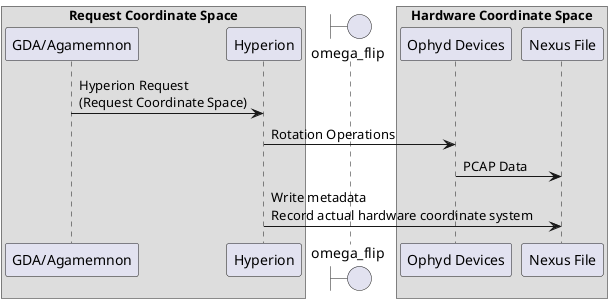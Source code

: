 @startuml
box "Request Coordinate Space"
participant "GDA/Agamemnon"
participant Hyperion
end box

boundary omega_flip

box "Hardware Coordinate Space"
participant "Ophyd Devices"
participant "Nexus File"
end box

"GDA/Agamemnon" -> Hyperion: Hyperion Request\n(Request Coordinate Space)
Hyperion -> "Ophyd Devices": Rotation Operations
"Ophyd Devices" -> "Nexus File": PCAP Data 
Hyperion -> "Nexus File": Write metadata\nRecord actual hardware coordinate system


@enduml
